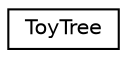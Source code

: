 digraph "Graphical Class Hierarchy"
{
  edge [fontname="Helvetica",fontsize="10",labelfontname="Helvetica",labelfontsize="10"];
  node [fontname="Helvetica",fontsize="10",shape=record];
  rankdir="LR";
  Node0 [label="ToyTree",height=0.2,width=0.4,color="black", fillcolor="white", style="filled",URL="$class_toy_tree.html",tooltip="Interface class for the root trees that are written by the Plugin method and related functions..."];
}

